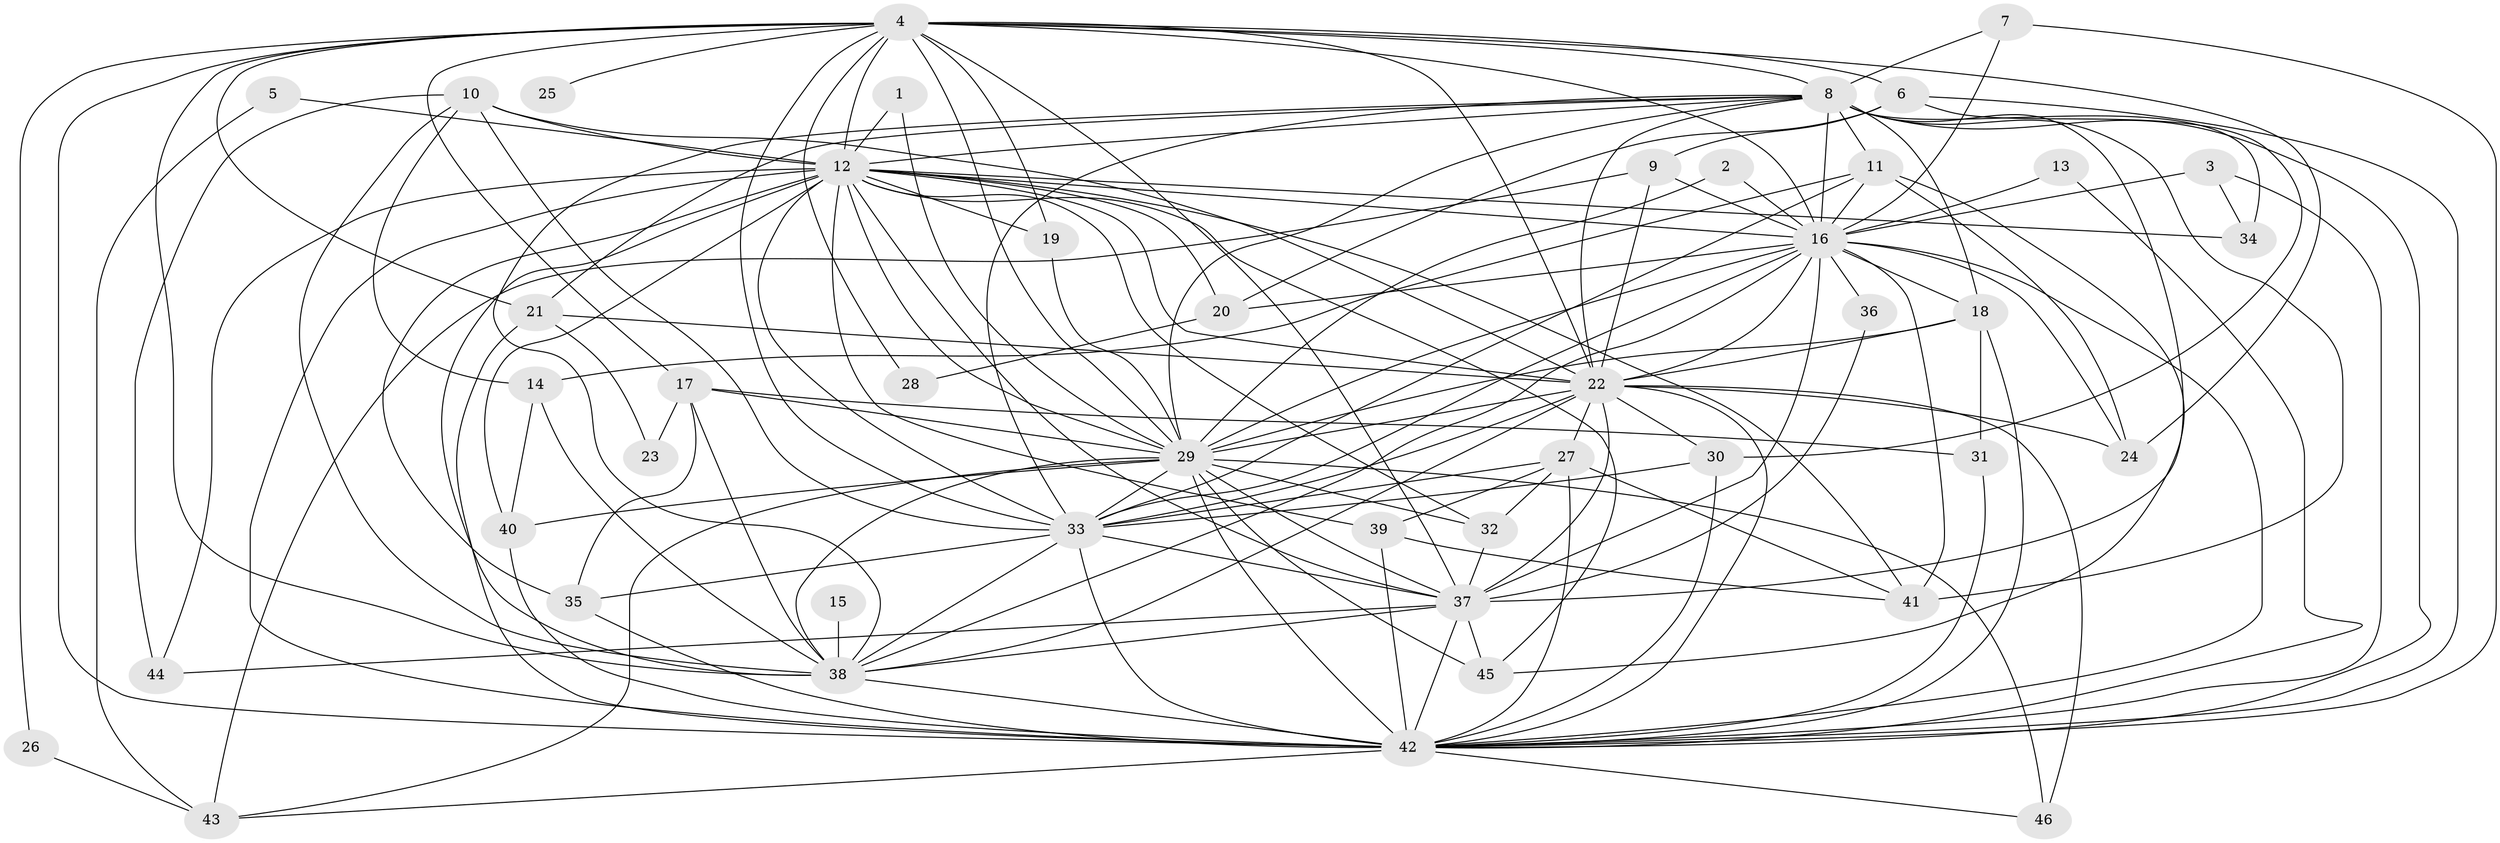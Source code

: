 // original degree distribution, {17: 0.017391304347826087, 27: 0.02608695652173913, 22: 0.008695652173913044, 31: 0.008695652173913044, 23: 0.008695652173913044, 16: 0.008695652173913044, 20: 0.008695652173913044, 6: 0.02608695652173913, 2: 0.5304347826086957, 3: 0.23478260869565218, 4: 0.08695652173913043, 7: 0.008695652173913044, 5: 0.02608695652173913}
// Generated by graph-tools (version 1.1) at 2025/36/03/04/25 23:36:35]
// undirected, 46 vertices, 151 edges
graph export_dot {
  node [color=gray90,style=filled];
  1;
  2;
  3;
  4;
  5;
  6;
  7;
  8;
  9;
  10;
  11;
  12;
  13;
  14;
  15;
  16;
  17;
  18;
  19;
  20;
  21;
  22;
  23;
  24;
  25;
  26;
  27;
  28;
  29;
  30;
  31;
  32;
  33;
  34;
  35;
  36;
  37;
  38;
  39;
  40;
  41;
  42;
  43;
  44;
  45;
  46;
  1 -- 12 [weight=1.0];
  1 -- 29 [weight=1.0];
  2 -- 16 [weight=1.0];
  2 -- 29 [weight=1.0];
  3 -- 16 [weight=2.0];
  3 -- 34 [weight=1.0];
  3 -- 42 [weight=1.0];
  4 -- 6 [weight=2.0];
  4 -- 8 [weight=1.0];
  4 -- 12 [weight=1.0];
  4 -- 16 [weight=1.0];
  4 -- 17 [weight=1.0];
  4 -- 19 [weight=1.0];
  4 -- 21 [weight=1.0];
  4 -- 22 [weight=1.0];
  4 -- 24 [weight=1.0];
  4 -- 25 [weight=1.0];
  4 -- 26 [weight=1.0];
  4 -- 28 [weight=1.0];
  4 -- 29 [weight=2.0];
  4 -- 33 [weight=1.0];
  4 -- 37 [weight=1.0];
  4 -- 38 [weight=1.0];
  4 -- 42 [weight=2.0];
  5 -- 12 [weight=1.0];
  5 -- 43 [weight=1.0];
  6 -- 9 [weight=1.0];
  6 -- 20 [weight=1.0];
  6 -- 30 [weight=1.0];
  6 -- 42 [weight=2.0];
  7 -- 8 [weight=1.0];
  7 -- 16 [weight=1.0];
  7 -- 42 [weight=1.0];
  8 -- 11 [weight=1.0];
  8 -- 12 [weight=1.0];
  8 -- 16 [weight=1.0];
  8 -- 18 [weight=1.0];
  8 -- 21 [weight=1.0];
  8 -- 22 [weight=1.0];
  8 -- 29 [weight=2.0];
  8 -- 33 [weight=3.0];
  8 -- 34 [weight=2.0];
  8 -- 37 [weight=1.0];
  8 -- 38 [weight=1.0];
  8 -- 41 [weight=1.0];
  8 -- 42 [weight=2.0];
  9 -- 16 [weight=1.0];
  9 -- 22 [weight=1.0];
  9 -- 43 [weight=1.0];
  10 -- 12 [weight=1.0];
  10 -- 14 [weight=1.0];
  10 -- 22 [weight=1.0];
  10 -- 33 [weight=1.0];
  10 -- 38 [weight=1.0];
  10 -- 44 [weight=1.0];
  11 -- 14 [weight=1.0];
  11 -- 16 [weight=2.0];
  11 -- 24 [weight=1.0];
  11 -- 33 [weight=1.0];
  11 -- 45 [weight=1.0];
  12 -- 16 [weight=1.0];
  12 -- 19 [weight=1.0];
  12 -- 20 [weight=1.0];
  12 -- 22 [weight=2.0];
  12 -- 29 [weight=1.0];
  12 -- 32 [weight=1.0];
  12 -- 33 [weight=1.0];
  12 -- 34 [weight=1.0];
  12 -- 35 [weight=1.0];
  12 -- 37 [weight=1.0];
  12 -- 38 [weight=2.0];
  12 -- 39 [weight=1.0];
  12 -- 40 [weight=1.0];
  12 -- 41 [weight=1.0];
  12 -- 42 [weight=4.0];
  12 -- 44 [weight=1.0];
  12 -- 45 [weight=1.0];
  13 -- 16 [weight=2.0];
  13 -- 42 [weight=1.0];
  14 -- 38 [weight=1.0];
  14 -- 40 [weight=1.0];
  15 -- 38 [weight=1.0];
  16 -- 18 [weight=1.0];
  16 -- 20 [weight=1.0];
  16 -- 22 [weight=1.0];
  16 -- 24 [weight=1.0];
  16 -- 29 [weight=1.0];
  16 -- 33 [weight=2.0];
  16 -- 36 [weight=1.0];
  16 -- 37 [weight=3.0];
  16 -- 38 [weight=1.0];
  16 -- 41 [weight=2.0];
  16 -- 42 [weight=1.0];
  17 -- 23 [weight=1.0];
  17 -- 29 [weight=1.0];
  17 -- 31 [weight=1.0];
  17 -- 35 [weight=1.0];
  17 -- 38 [weight=1.0];
  18 -- 22 [weight=1.0];
  18 -- 29 [weight=1.0];
  18 -- 31 [weight=1.0];
  18 -- 42 [weight=1.0];
  19 -- 29 [weight=1.0];
  20 -- 28 [weight=1.0];
  21 -- 22 [weight=2.0];
  21 -- 23 [weight=1.0];
  21 -- 42 [weight=1.0];
  22 -- 24 [weight=1.0];
  22 -- 27 [weight=1.0];
  22 -- 29 [weight=4.0];
  22 -- 30 [weight=1.0];
  22 -- 33 [weight=2.0];
  22 -- 37 [weight=1.0];
  22 -- 38 [weight=1.0];
  22 -- 42 [weight=1.0];
  22 -- 46 [weight=1.0];
  26 -- 43 [weight=1.0];
  27 -- 32 [weight=1.0];
  27 -- 33 [weight=1.0];
  27 -- 39 [weight=1.0];
  27 -- 41 [weight=1.0];
  27 -- 42 [weight=1.0];
  29 -- 32 [weight=1.0];
  29 -- 33 [weight=2.0];
  29 -- 37 [weight=1.0];
  29 -- 38 [weight=1.0];
  29 -- 40 [weight=1.0];
  29 -- 42 [weight=2.0];
  29 -- 43 [weight=1.0];
  29 -- 45 [weight=1.0];
  29 -- 46 [weight=1.0];
  30 -- 33 [weight=1.0];
  30 -- 42 [weight=1.0];
  31 -- 42 [weight=1.0];
  32 -- 37 [weight=1.0];
  33 -- 35 [weight=1.0];
  33 -- 37 [weight=1.0];
  33 -- 38 [weight=1.0];
  33 -- 42 [weight=1.0];
  35 -- 42 [weight=1.0];
  36 -- 37 [weight=1.0];
  37 -- 38 [weight=1.0];
  37 -- 42 [weight=2.0];
  37 -- 44 [weight=1.0];
  37 -- 45 [weight=1.0];
  38 -- 42 [weight=2.0];
  39 -- 41 [weight=1.0];
  39 -- 42 [weight=1.0];
  40 -- 42 [weight=1.0];
  42 -- 43 [weight=1.0];
  42 -- 46 [weight=1.0];
}
